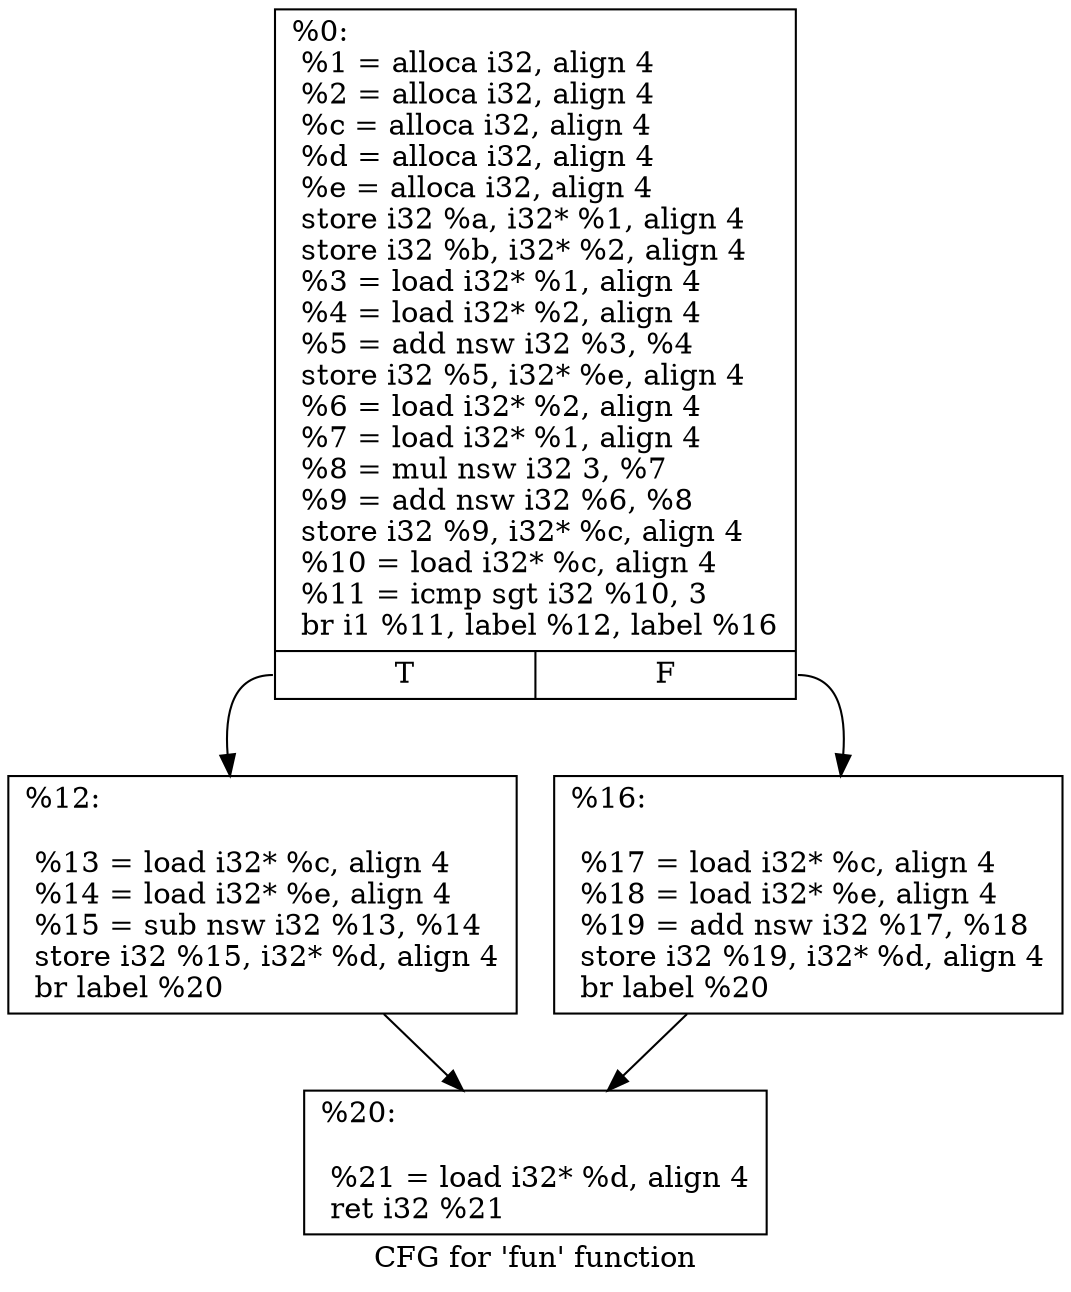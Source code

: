 digraph "CFG for 'fun' function" {
	label="CFG for 'fun' function";

	Node0xb38ccd8 [shape=record,label="{%0:\l  %1 = alloca i32, align 4\l  %2 = alloca i32, align 4\l  %c = alloca i32, align 4\l  %d = alloca i32, align 4\l  %e = alloca i32, align 4\l  store i32 %a, i32* %1, align 4\l  store i32 %b, i32* %2, align 4\l  %3 = load i32* %1, align 4\l  %4 = load i32* %2, align 4\l  %5 = add nsw i32 %3, %4\l  store i32 %5, i32* %e, align 4\l  %6 = load i32* %2, align 4\l  %7 = load i32* %1, align 4\l  %8 = mul nsw i32 3, %7\l  %9 = add nsw i32 %6, %8\l  store i32 %9, i32* %c, align 4\l  %10 = load i32* %c, align 4\l  %11 = icmp sgt i32 %10, 3\l  br i1 %11, label %12, label %16\l|{<s0>T|<s1>F}}"];
	Node0xb38ccd8:s0 -> Node0xb38cd08;
	Node0xb38ccd8:s1 -> Node0xb38cd38;
	Node0xb38cd08 [shape=record,label="{%12:\l\l  %13 = load i32* %c, align 4\l  %14 = load i32* %e, align 4\l  %15 = sub nsw i32 %13, %14\l  store i32 %15, i32* %d, align 4\l  br label %20\l}"];
	Node0xb38cd08 -> Node0xb38cd68;
	Node0xb38cd38 [shape=record,label="{%16:\l\l  %17 = load i32* %c, align 4\l  %18 = load i32* %e, align 4\l  %19 = add nsw i32 %17, %18\l  store i32 %19, i32* %d, align 4\l  br label %20\l}"];
	Node0xb38cd38 -> Node0xb38cd68;
	Node0xb38cd68 [shape=record,label="{%20:\l\l  %21 = load i32* %d, align 4\l  ret i32 %21\l}"];
}
